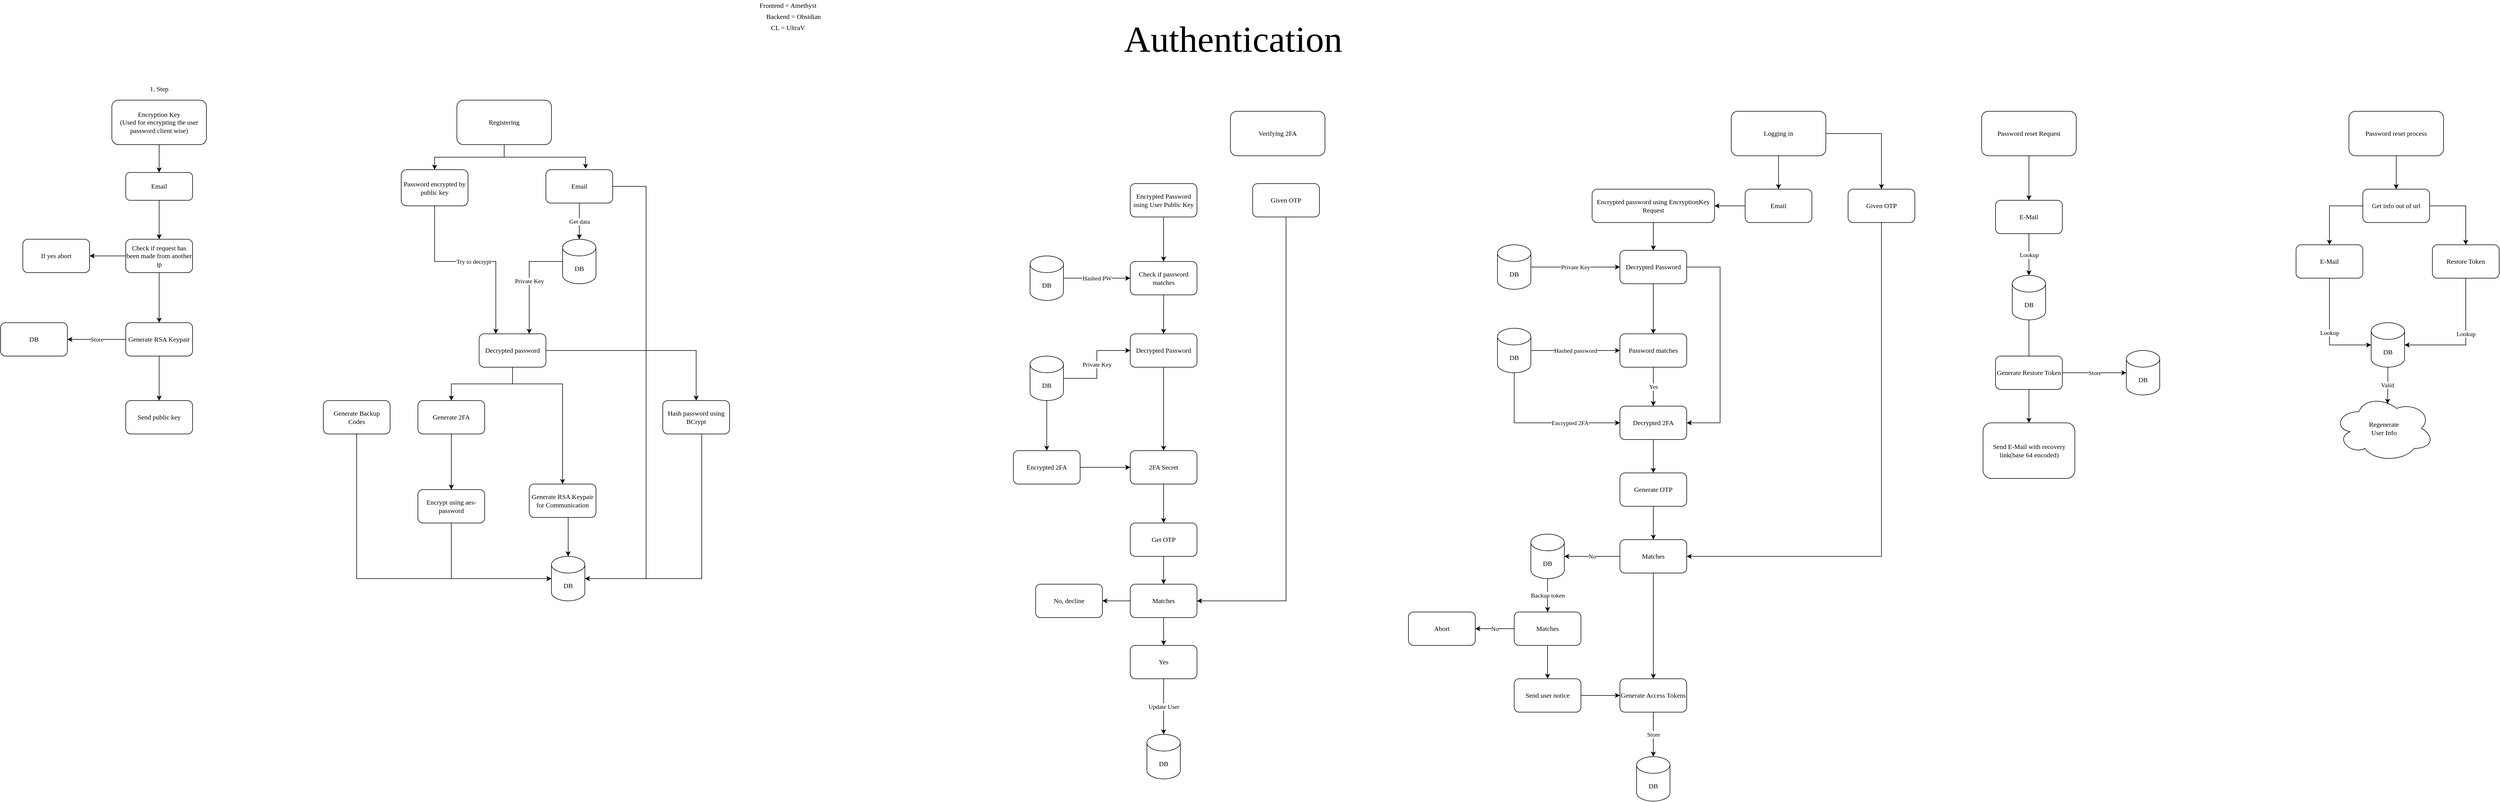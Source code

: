 <mxfile version="14.9.6" type="github">
  <diagram id="B94MK6AZcTMCaZdwlap7" name="Page-1">
    <mxGraphModel dx="3671" dy="1560" grid="1" gridSize="10" guides="1" tooltips="1" connect="1" arrows="1" fold="1" page="1" pageScale="1" pageWidth="827" pageHeight="1169" math="0" shadow="0">
      <root>
        <mxCell id="0" />
        <mxCell id="1" parent="0" />
        <mxCell id="oLLIC_oALKhIsvuhBStB-16" style="edgeStyle=orthogonalEdgeStyle;rounded=0;orthogonalLoop=1;jettySize=auto;html=1;fontFamily=Lucida Console;" parent="1" source="oLLIC_oALKhIsvuhBStB-12" target="oLLIC_oALKhIsvuhBStB-15" edge="1">
          <mxGeometry relative="1" as="geometry" />
        </mxCell>
        <mxCell id="oLLIC_oALKhIsvuhBStB-12" value="&lt;div&gt;Encryption Key&lt;/div&gt;&lt;div&gt;(Used for encrypting the user password client wise)&lt;br&gt;&lt;/div&gt;" style="rounded=1;whiteSpace=wrap;html=1;fontFamily=Lucida Console;" parent="1" vertex="1">
          <mxGeometry x="-360" y="230" width="170" height="80" as="geometry" />
        </mxCell>
        <mxCell id="oLLIC_oALKhIsvuhBStB-13" value="DB" style="rounded=1;whiteSpace=wrap;html=1;fontFamily=Lucida Console;" parent="1" vertex="1">
          <mxGeometry x="-560" y="630" width="120" height="60" as="geometry" />
        </mxCell>
        <mxCell id="ufzCT7gyZ99gmsHbjv4e-23" style="edgeStyle=orthogonalEdgeStyle;rounded=0;orthogonalLoop=1;jettySize=auto;html=1;fontFamily=Lucida Console;" edge="1" parent="1" source="oLLIC_oALKhIsvuhBStB-15" target="ufzCT7gyZ99gmsHbjv4e-20">
          <mxGeometry relative="1" as="geometry" />
        </mxCell>
        <mxCell id="oLLIC_oALKhIsvuhBStB-15" value="Email" style="rounded=1;whiteSpace=wrap;html=1;fontFamily=Lucida Console;" parent="1" vertex="1">
          <mxGeometry x="-335" y="360" width="120" height="50" as="geometry" />
        </mxCell>
        <mxCell id="ufzCT7gyZ99gmsHbjv4e-2" style="edgeStyle=orthogonalEdgeStyle;rounded=0;orthogonalLoop=1;jettySize=auto;html=1;fontFamily=Lucida Console;" edge="1" parent="1" source="oLLIC_oALKhIsvuhBStB-17" target="ufzCT7gyZ99gmsHbjv4e-1">
          <mxGeometry relative="1" as="geometry" />
        </mxCell>
        <mxCell id="oLLIC_oALKhIsvuhBStB-17" value="Generate RSA Keypair" style="rounded=1;whiteSpace=wrap;html=1;fontFamily=Lucida Console;" parent="1" vertex="1">
          <mxGeometry x="-335" y="630" width="120" height="60" as="geometry" />
        </mxCell>
        <mxCell id="oLLIC_oALKhIsvuhBStB-20" value="" style="endArrow=classic;html=1;exitX=0;exitY=0.5;exitDx=0;exitDy=0;entryX=1;entryY=0.5;entryDx=0;entryDy=0;fontFamily=Lucida Console;" parent="1" source="oLLIC_oALKhIsvuhBStB-17" target="oLLIC_oALKhIsvuhBStB-13" edge="1">
          <mxGeometry relative="1" as="geometry">
            <mxPoint x="-420" y="540" as="sourcePoint" />
            <mxPoint x="-320" y="540" as="targetPoint" />
          </mxGeometry>
        </mxCell>
        <mxCell id="oLLIC_oALKhIsvuhBStB-21" value="&lt;div&gt;Store&lt;/div&gt;" style="edgeLabel;resizable=0;html=1;align=center;verticalAlign=middle;fontFamily=Lucida Console;" parent="oLLIC_oALKhIsvuhBStB-20" connectable="0" vertex="1">
          <mxGeometry relative="1" as="geometry" />
        </mxCell>
        <mxCell id="ufzCT7gyZ99gmsHbjv4e-1" value="Send public key" style="rounded=1;whiteSpace=wrap;html=1;fontFamily=Lucida Console;" vertex="1" parent="1">
          <mxGeometry x="-335" y="770" width="120" height="60" as="geometry" />
        </mxCell>
        <mxCell id="ufzCT7gyZ99gmsHbjv4e-4" value="1. Step" style="text;html=1;strokeColor=none;fillColor=none;align=center;verticalAlign=middle;whiteSpace=wrap;rounded=0;fontFamily=Lucida Console;" vertex="1" parent="1">
          <mxGeometry x="-315" y="200" width="80" height="20" as="geometry" />
        </mxCell>
        <mxCell id="ufzCT7gyZ99gmsHbjv4e-9" style="edgeStyle=orthogonalEdgeStyle;rounded=0;orthogonalLoop=1;jettySize=auto;html=1;entryX=0.5;entryY=0;entryDx=0;entryDy=0;fontFamily=Lucida Console;" edge="1" parent="1" source="ufzCT7gyZ99gmsHbjv4e-6" target="ufzCT7gyZ99gmsHbjv4e-7">
          <mxGeometry relative="1" as="geometry" />
        </mxCell>
        <mxCell id="ufzCT7gyZ99gmsHbjv4e-10" style="edgeStyle=orthogonalEdgeStyle;rounded=0;orthogonalLoop=1;jettySize=auto;html=1;entryX=0.594;entryY=-0.028;entryDx=0;entryDy=0;entryPerimeter=0;fontFamily=Lucida Console;" edge="1" parent="1" source="ufzCT7gyZ99gmsHbjv4e-6" target="ufzCT7gyZ99gmsHbjv4e-8">
          <mxGeometry relative="1" as="geometry" />
        </mxCell>
        <mxCell id="ufzCT7gyZ99gmsHbjv4e-6" value="Registering" style="rounded=1;whiteSpace=wrap;html=1;fontFamily=Lucida Console;" vertex="1" parent="1">
          <mxGeometry x="260" y="230" width="170" height="80" as="geometry" />
        </mxCell>
        <mxCell id="ufzCT7gyZ99gmsHbjv4e-17" value="Try to decrypt" style="edgeStyle=orthogonalEdgeStyle;rounded=0;orthogonalLoop=1;jettySize=auto;html=1;entryX=0.25;entryY=0;entryDx=0;entryDy=0;fontFamily=Lucida Console;" edge="1" parent="1" source="ufzCT7gyZ99gmsHbjv4e-7" target="ufzCT7gyZ99gmsHbjv4e-15">
          <mxGeometry relative="1" as="geometry">
            <Array as="points">
              <mxPoint x="220" y="520" />
              <mxPoint x="330" y="520" />
            </Array>
          </mxGeometry>
        </mxCell>
        <mxCell id="ufzCT7gyZ99gmsHbjv4e-7" value="Password encrypted by public key" style="rounded=1;whiteSpace=wrap;html=1;fontFamily=Lucida Console;" vertex="1" parent="1">
          <mxGeometry x="160" y="355" width="120" height="65" as="geometry" />
        </mxCell>
        <mxCell id="ufzCT7gyZ99gmsHbjv4e-42" style="edgeStyle=orthogonalEdgeStyle;rounded=0;orthogonalLoop=1;jettySize=auto;html=1;entryX=1;entryY=0.5;entryDx=0;entryDy=0;entryPerimeter=0;fontFamily=Lucida Console;" edge="1" parent="1" source="ufzCT7gyZ99gmsHbjv4e-8" target="ufzCT7gyZ99gmsHbjv4e-37">
          <mxGeometry relative="1" as="geometry">
            <Array as="points">
              <mxPoint x="600" y="385" />
              <mxPoint x="600" y="1090" />
            </Array>
          </mxGeometry>
        </mxCell>
        <mxCell id="ufzCT7gyZ99gmsHbjv4e-8" value="Email" style="rounded=1;whiteSpace=wrap;html=1;fontFamily=Lucida Console;" vertex="1" parent="1">
          <mxGeometry x="420" y="355" width="120" height="60" as="geometry" />
        </mxCell>
        <mxCell id="ufzCT7gyZ99gmsHbjv4e-16" value="Private Key" style="edgeStyle=orthogonalEdgeStyle;rounded=0;orthogonalLoop=1;jettySize=auto;html=1;fontFamily=Lucida Console;entryX=0.75;entryY=0;entryDx=0;entryDy=0;" edge="1" parent="1" source="ufzCT7gyZ99gmsHbjv4e-12" target="ufzCT7gyZ99gmsHbjv4e-15">
          <mxGeometry relative="1" as="geometry" />
        </mxCell>
        <mxCell id="ufzCT7gyZ99gmsHbjv4e-12" value="DB" style="shape=cylinder3;whiteSpace=wrap;html=1;boundedLbl=1;backgroundOutline=1;size=15;fontFamily=Lucida Console;" vertex="1" parent="1">
          <mxGeometry x="450" y="480" width="60" height="80" as="geometry" />
        </mxCell>
        <mxCell id="ufzCT7gyZ99gmsHbjv4e-14" value="Get data" style="endArrow=classic;html=1;exitX=0.5;exitY=1;exitDx=0;exitDy=0;entryX=0.5;entryY=0;entryDx=0;entryDy=0;entryPerimeter=0;fontFamily=Lucida Console;" edge="1" parent="1" source="ufzCT7gyZ99gmsHbjv4e-8" target="ufzCT7gyZ99gmsHbjv4e-12">
          <mxGeometry width="50" height="50" relative="1" as="geometry">
            <mxPoint x="460" y="520" as="sourcePoint" />
            <mxPoint x="510" y="470" as="targetPoint" />
          </mxGeometry>
        </mxCell>
        <mxCell id="ufzCT7gyZ99gmsHbjv4e-27" style="edgeStyle=orthogonalEdgeStyle;rounded=0;orthogonalLoop=1;jettySize=auto;html=1;entryX=0.5;entryY=0;entryDx=0;entryDy=0;fontFamily=Lucida Console;" edge="1" parent="1" source="ufzCT7gyZ99gmsHbjv4e-15" target="ufzCT7gyZ99gmsHbjv4e-18">
          <mxGeometry relative="1" as="geometry" />
        </mxCell>
        <mxCell id="ufzCT7gyZ99gmsHbjv4e-29" style="edgeStyle=orthogonalEdgeStyle;rounded=0;orthogonalLoop=1;jettySize=auto;html=1;fontFamily=Lucida Console;" edge="1" parent="1" source="ufzCT7gyZ99gmsHbjv4e-15" target="ufzCT7gyZ99gmsHbjv4e-28">
          <mxGeometry relative="1" as="geometry">
            <Array as="points">
              <mxPoint x="360" y="740" />
              <mxPoint x="450" y="740" />
            </Array>
          </mxGeometry>
        </mxCell>
        <mxCell id="ufzCT7gyZ99gmsHbjv4e-40" style="edgeStyle=orthogonalEdgeStyle;rounded=0;orthogonalLoop=1;jettySize=auto;html=1;entryX=0.5;entryY=0;entryDx=0;entryDy=0;fontFamily=Lucida Console;" edge="1" parent="1" source="ufzCT7gyZ99gmsHbjv4e-15" target="ufzCT7gyZ99gmsHbjv4e-39">
          <mxGeometry relative="1" as="geometry" />
        </mxCell>
        <mxCell id="ufzCT7gyZ99gmsHbjv4e-15" value="Decrypted password" style="rounded=1;whiteSpace=wrap;html=1;fontFamily=Lucida Console;" vertex="1" parent="1">
          <mxGeometry x="300" y="650" width="120" height="60" as="geometry" />
        </mxCell>
        <mxCell id="ufzCT7gyZ99gmsHbjv4e-36" style="edgeStyle=orthogonalEdgeStyle;rounded=0;orthogonalLoop=1;jettySize=auto;html=1;entryX=0.5;entryY=0;entryDx=0;entryDy=0;fontFamily=Lucida Console;" edge="1" parent="1" source="ufzCT7gyZ99gmsHbjv4e-18" target="ufzCT7gyZ99gmsHbjv4e-30">
          <mxGeometry relative="1" as="geometry">
            <Array as="points">
              <mxPoint x="250" y="930" />
            </Array>
          </mxGeometry>
        </mxCell>
        <mxCell id="ufzCT7gyZ99gmsHbjv4e-18" value="Generate 2FA" style="rounded=1;whiteSpace=wrap;html=1;fontFamily=Lucida Console;" vertex="1" parent="1">
          <mxGeometry x="190" y="770" width="120" height="60" as="geometry" />
        </mxCell>
        <mxCell id="ufzCT7gyZ99gmsHbjv4e-24" style="edgeStyle=orthogonalEdgeStyle;rounded=0;orthogonalLoop=1;jettySize=auto;html=1;fontFamily=Lucida Console;" edge="1" parent="1" source="ufzCT7gyZ99gmsHbjv4e-20" target="oLLIC_oALKhIsvuhBStB-17">
          <mxGeometry relative="1" as="geometry" />
        </mxCell>
        <mxCell id="ufzCT7gyZ99gmsHbjv4e-26" style="edgeStyle=orthogonalEdgeStyle;rounded=0;orthogonalLoop=1;jettySize=auto;html=1;fontFamily=Lucida Console;" edge="1" parent="1" source="ufzCT7gyZ99gmsHbjv4e-20" target="ufzCT7gyZ99gmsHbjv4e-25">
          <mxGeometry relative="1" as="geometry" />
        </mxCell>
        <mxCell id="ufzCT7gyZ99gmsHbjv4e-20" value="Check if request has been made from another ip" style="rounded=1;whiteSpace=wrap;html=1;fontFamily=Lucida Console;" vertex="1" parent="1">
          <mxGeometry x="-335" y="480" width="120" height="60" as="geometry" />
        </mxCell>
        <mxCell id="ufzCT7gyZ99gmsHbjv4e-25" value="If yes abort" style="rounded=1;whiteSpace=wrap;html=1;fontFamily=Lucida Console;" vertex="1" parent="1">
          <mxGeometry x="-520" y="480" width="120" height="60" as="geometry" />
        </mxCell>
        <mxCell id="ufzCT7gyZ99gmsHbjv4e-46" style="edgeStyle=orthogonalEdgeStyle;rounded=0;orthogonalLoop=1;jettySize=auto;html=1;entryX=0.5;entryY=0;entryDx=0;entryDy=0;entryPerimeter=0;fontFamily=Lucida Console;" edge="1" parent="1" source="ufzCT7gyZ99gmsHbjv4e-28" target="ufzCT7gyZ99gmsHbjv4e-37">
          <mxGeometry relative="1" as="geometry">
            <Array as="points">
              <mxPoint x="460" y="920" />
              <mxPoint x="460" y="920" />
            </Array>
          </mxGeometry>
        </mxCell>
        <mxCell id="ufzCT7gyZ99gmsHbjv4e-28" value="Generate RSA Keypair for Communication" style="rounded=1;whiteSpace=wrap;html=1;fontFamily=Lucida Console;" vertex="1" parent="1">
          <mxGeometry x="390" y="920" width="120" height="60" as="geometry" />
        </mxCell>
        <mxCell id="ufzCT7gyZ99gmsHbjv4e-38" style="edgeStyle=orthogonalEdgeStyle;rounded=0;orthogonalLoop=1;jettySize=auto;html=1;entryX=0;entryY=0.5;entryDx=0;entryDy=0;entryPerimeter=0;fontFamily=Lucida Console;" edge="1" parent="1" source="ufzCT7gyZ99gmsHbjv4e-30" target="ufzCT7gyZ99gmsHbjv4e-37">
          <mxGeometry relative="1" as="geometry">
            <Array as="points">
              <mxPoint x="250" y="1090" />
            </Array>
          </mxGeometry>
        </mxCell>
        <mxCell id="ufzCT7gyZ99gmsHbjv4e-30" value="Encrypt using aes-password" style="rounded=1;whiteSpace=wrap;html=1;fontFamily=Lucida Console;" vertex="1" parent="1">
          <mxGeometry x="190" y="930" width="120" height="60" as="geometry" />
        </mxCell>
        <mxCell id="ufzCT7gyZ99gmsHbjv4e-37" value="DB" style="shape=cylinder3;whiteSpace=wrap;html=1;boundedLbl=1;backgroundOutline=1;size=15;fontFamily=Lucida Console;" vertex="1" parent="1">
          <mxGeometry x="430" y="1050" width="60" height="80" as="geometry" />
        </mxCell>
        <mxCell id="ufzCT7gyZ99gmsHbjv4e-41" style="edgeStyle=orthogonalEdgeStyle;rounded=0;orthogonalLoop=1;jettySize=auto;html=1;fontFamily=Lucida Console;" edge="1" parent="1" source="ufzCT7gyZ99gmsHbjv4e-39">
          <mxGeometry relative="1" as="geometry">
            <mxPoint x="490" y="1090" as="targetPoint" />
            <Array as="points">
              <mxPoint x="700" y="1090" />
              <mxPoint x="490" y="1090" />
            </Array>
          </mxGeometry>
        </mxCell>
        <mxCell id="ufzCT7gyZ99gmsHbjv4e-39" value="Hash password using BCrypt" style="rounded=1;whiteSpace=wrap;html=1;fontFamily=Lucida Console;" vertex="1" parent="1">
          <mxGeometry x="630" y="770" width="120" height="60" as="geometry" />
        </mxCell>
        <mxCell id="ufzCT7gyZ99gmsHbjv4e-44" value="Verifying 2FA" style="rounded=1;whiteSpace=wrap;html=1;fontFamily=Lucida Console;" vertex="1" parent="1">
          <mxGeometry x="1650" y="250" width="170" height="80" as="geometry" />
        </mxCell>
        <mxCell id="ufzCT7gyZ99gmsHbjv4e-50" style="edgeStyle=orthogonalEdgeStyle;rounded=0;orthogonalLoop=1;jettySize=auto;html=1;entryX=0.5;entryY=0;entryDx=0;entryDy=0;fontFamily=Lucida Console;" edge="1" parent="1" source="ufzCT7gyZ99gmsHbjv4e-45" target="ufzCT7gyZ99gmsHbjv4e-49">
          <mxGeometry relative="1" as="geometry" />
        </mxCell>
        <mxCell id="ufzCT7gyZ99gmsHbjv4e-45" value="Encrypted Password using User Public Key" style="rounded=1;whiteSpace=wrap;html=1;fontFamily=Lucida Console;" vertex="1" parent="1">
          <mxGeometry x="1470" y="380" width="120" height="60" as="geometry" />
        </mxCell>
        <mxCell id="ufzCT7gyZ99gmsHbjv4e-55" style="edgeStyle=orthogonalEdgeStyle;rounded=0;orthogonalLoop=1;jettySize=auto;html=1;fontFamily=Lucida Console;" edge="1" parent="1" source="ufzCT7gyZ99gmsHbjv4e-49" target="ufzCT7gyZ99gmsHbjv4e-54">
          <mxGeometry relative="1" as="geometry" />
        </mxCell>
        <mxCell id="ufzCT7gyZ99gmsHbjv4e-49" value="Check if password matches" style="rounded=1;whiteSpace=wrap;html=1;fontFamily=Lucida Console;" vertex="1" parent="1">
          <mxGeometry x="1470" y="520" width="120" height="60" as="geometry" />
        </mxCell>
        <mxCell id="ufzCT7gyZ99gmsHbjv4e-68" style="edgeStyle=orthogonalEdgeStyle;rounded=0;orthogonalLoop=1;jettySize=auto;html=1;entryX=0.5;entryY=0;entryDx=0;entryDy=0;fontFamily=Lucida Console;" edge="1" parent="1" source="ufzCT7gyZ99gmsHbjv4e-54" target="ufzCT7gyZ99gmsHbjv4e-63">
          <mxGeometry relative="1" as="geometry" />
        </mxCell>
        <mxCell id="ufzCT7gyZ99gmsHbjv4e-54" value="Decrypted Password" style="rounded=1;whiteSpace=wrap;html=1;fontFamily=Lucida Console;" vertex="1" parent="1">
          <mxGeometry x="1470" y="650" width="120" height="60" as="geometry" />
        </mxCell>
        <mxCell id="ufzCT7gyZ99gmsHbjv4e-58" value="Hashed PW" style="edgeStyle=orthogonalEdgeStyle;rounded=0;orthogonalLoop=1;jettySize=auto;html=1;entryX=0;entryY=0.5;entryDx=0;entryDy=0;fontFamily=Lucida Console;" edge="1" parent="1" source="ufzCT7gyZ99gmsHbjv4e-57" target="ufzCT7gyZ99gmsHbjv4e-49">
          <mxGeometry relative="1" as="geometry" />
        </mxCell>
        <mxCell id="ufzCT7gyZ99gmsHbjv4e-57" value="DB" style="shape=cylinder3;whiteSpace=wrap;html=1;boundedLbl=1;backgroundOutline=1;size=15;fontFamily=Lucida Console;" vertex="1" parent="1">
          <mxGeometry x="1290" y="510" width="60" height="80" as="geometry" />
        </mxCell>
        <mxCell id="ufzCT7gyZ99gmsHbjv4e-60" value="Private Key" style="edgeStyle=orthogonalEdgeStyle;rounded=0;orthogonalLoop=1;jettySize=auto;html=1;entryX=0;entryY=0.5;entryDx=0;entryDy=0;fontFamily=Lucida Console;" edge="1" parent="1" source="ufzCT7gyZ99gmsHbjv4e-59" target="ufzCT7gyZ99gmsHbjv4e-54">
          <mxGeometry relative="1" as="geometry" />
        </mxCell>
        <mxCell id="ufzCT7gyZ99gmsHbjv4e-65" style="edgeStyle=orthogonalEdgeStyle;rounded=0;orthogonalLoop=1;jettySize=auto;html=1;fontFamily=Lucida Console;" edge="1" parent="1" source="ufzCT7gyZ99gmsHbjv4e-59" target="ufzCT7gyZ99gmsHbjv4e-64">
          <mxGeometry relative="1" as="geometry" />
        </mxCell>
        <mxCell id="ufzCT7gyZ99gmsHbjv4e-59" value="DB" style="shape=cylinder3;whiteSpace=wrap;html=1;boundedLbl=1;backgroundOutline=1;size=15;fontFamily=Lucida Console;" vertex="1" parent="1">
          <mxGeometry x="1290" y="690" width="60" height="80" as="geometry" />
        </mxCell>
        <mxCell id="ufzCT7gyZ99gmsHbjv4e-71" style="edgeStyle=orthogonalEdgeStyle;rounded=0;orthogonalLoop=1;jettySize=auto;html=1;entryX=0.5;entryY=0;entryDx=0;entryDy=0;fontFamily=Lucida Console;" edge="1" parent="1" source="ufzCT7gyZ99gmsHbjv4e-63" target="ufzCT7gyZ99gmsHbjv4e-69">
          <mxGeometry relative="1" as="geometry" />
        </mxCell>
        <mxCell id="ufzCT7gyZ99gmsHbjv4e-63" value="2FA Secret" style="rounded=1;whiteSpace=wrap;html=1;fontFamily=Lucida Console;" vertex="1" parent="1">
          <mxGeometry x="1470" y="860" width="120" height="60" as="geometry" />
        </mxCell>
        <mxCell id="ufzCT7gyZ99gmsHbjv4e-67" style="edgeStyle=orthogonalEdgeStyle;rounded=0;orthogonalLoop=1;jettySize=auto;html=1;entryX=0;entryY=0.5;entryDx=0;entryDy=0;fontFamily=Lucida Console;" edge="1" parent="1" source="ufzCT7gyZ99gmsHbjv4e-64" target="ufzCT7gyZ99gmsHbjv4e-63">
          <mxGeometry relative="1" as="geometry" />
        </mxCell>
        <mxCell id="ufzCT7gyZ99gmsHbjv4e-64" value="Encrypted 2FA" style="rounded=1;whiteSpace=wrap;html=1;fontFamily=Lucida Console;" vertex="1" parent="1">
          <mxGeometry x="1260" y="860" width="120" height="60" as="geometry" />
        </mxCell>
        <mxCell id="ufzCT7gyZ99gmsHbjv4e-76" style="edgeStyle=orthogonalEdgeStyle;rounded=0;orthogonalLoop=1;jettySize=auto;html=1;fontFamily=Lucida Console;" edge="1" parent="1" source="ufzCT7gyZ99gmsHbjv4e-69" target="ufzCT7gyZ99gmsHbjv4e-75">
          <mxGeometry relative="1" as="geometry" />
        </mxCell>
        <mxCell id="ufzCT7gyZ99gmsHbjv4e-69" value="Get OTP" style="rounded=1;whiteSpace=wrap;html=1;fontFamily=Lucida Console;" vertex="1" parent="1">
          <mxGeometry x="1470" y="990" width="120" height="60" as="geometry" />
        </mxCell>
        <mxCell id="ufzCT7gyZ99gmsHbjv4e-81" style="edgeStyle=orthogonalEdgeStyle;rounded=0;orthogonalLoop=1;jettySize=auto;html=1;entryX=0.5;entryY=0;entryDx=0;entryDy=0;fontFamily=Lucida Console;" edge="1" parent="1" source="ufzCT7gyZ99gmsHbjv4e-75" target="ufzCT7gyZ99gmsHbjv4e-80">
          <mxGeometry relative="1" as="geometry" />
        </mxCell>
        <mxCell id="ufzCT7gyZ99gmsHbjv4e-83" style="edgeStyle=orthogonalEdgeStyle;rounded=0;orthogonalLoop=1;jettySize=auto;html=1;fontFamily=Lucida Console;" edge="1" parent="1" source="ufzCT7gyZ99gmsHbjv4e-75" target="ufzCT7gyZ99gmsHbjv4e-82">
          <mxGeometry relative="1" as="geometry" />
        </mxCell>
        <mxCell id="ufzCT7gyZ99gmsHbjv4e-75" value="Matches" style="rounded=1;whiteSpace=wrap;html=1;fontFamily=Lucida Console;" vertex="1" parent="1">
          <mxGeometry x="1470" y="1100" width="120" height="60" as="geometry" />
        </mxCell>
        <mxCell id="ufzCT7gyZ99gmsHbjv4e-79" style="edgeStyle=orthogonalEdgeStyle;rounded=0;orthogonalLoop=1;jettySize=auto;html=1;fontFamily=Lucida Console;entryX=1;entryY=0.5;entryDx=0;entryDy=0;" edge="1" parent="1" source="ufzCT7gyZ99gmsHbjv4e-77" target="ufzCT7gyZ99gmsHbjv4e-75">
          <mxGeometry relative="1" as="geometry">
            <mxPoint x="1750" y="1140" as="targetPoint" />
            <Array as="points">
              <mxPoint x="1750" y="1130" />
            </Array>
          </mxGeometry>
        </mxCell>
        <mxCell id="ufzCT7gyZ99gmsHbjv4e-77" value="Given OTP" style="rounded=1;whiteSpace=wrap;html=1;fontFamily=Lucida Console;" vertex="1" parent="1">
          <mxGeometry x="1690" y="380" width="120" height="60" as="geometry" />
        </mxCell>
        <mxCell id="ufzCT7gyZ99gmsHbjv4e-85" value="Update User" style="edgeStyle=orthogonalEdgeStyle;rounded=0;orthogonalLoop=1;jettySize=auto;html=1;entryX=0.5;entryY=0;entryDx=0;entryDy=0;fontFamily=Lucida Console;entryPerimeter=0;" edge="1" parent="1" source="ufzCT7gyZ99gmsHbjv4e-80" target="ufzCT7gyZ99gmsHbjv4e-86">
          <mxGeometry relative="1" as="geometry">
            <mxPoint x="1530" y="1330" as="targetPoint" />
          </mxGeometry>
        </mxCell>
        <mxCell id="ufzCT7gyZ99gmsHbjv4e-80" value="Yes" style="rounded=1;whiteSpace=wrap;html=1;fontFamily=Lucida Console;" vertex="1" parent="1">
          <mxGeometry x="1470" y="1210" width="120" height="60" as="geometry" />
        </mxCell>
        <mxCell id="ufzCT7gyZ99gmsHbjv4e-82" value="No, decline" style="rounded=1;whiteSpace=wrap;html=1;fontFamily=Lucida Console;" vertex="1" parent="1">
          <mxGeometry x="1300" y="1100" width="120" height="60" as="geometry" />
        </mxCell>
        <mxCell id="ufzCT7gyZ99gmsHbjv4e-86" value="DB" style="shape=cylinder3;whiteSpace=wrap;html=1;boundedLbl=1;backgroundOutline=1;size=15;fontFamily=Lucida Console;" vertex="1" parent="1">
          <mxGeometry x="1500" y="1370" width="60" height="80" as="geometry" />
        </mxCell>
        <mxCell id="ufzCT7gyZ99gmsHbjv4e-91" style="edgeStyle=orthogonalEdgeStyle;rounded=0;orthogonalLoop=1;jettySize=auto;html=1;entryX=0.5;entryY=0;entryDx=0;entryDy=0;fontFamily=Lucida Console;" edge="1" parent="1" source="ufzCT7gyZ99gmsHbjv4e-88" target="ufzCT7gyZ99gmsHbjv4e-89">
          <mxGeometry relative="1" as="geometry" />
        </mxCell>
        <mxCell id="ufzCT7gyZ99gmsHbjv4e-110" style="edgeStyle=orthogonalEdgeStyle;rounded=0;orthogonalLoop=1;jettySize=auto;html=1;fontFamily=Lucida Console;" edge="1" parent="1" source="ufzCT7gyZ99gmsHbjv4e-88" target="ufzCT7gyZ99gmsHbjv4e-109">
          <mxGeometry relative="1" as="geometry" />
        </mxCell>
        <mxCell id="ufzCT7gyZ99gmsHbjv4e-88" value="Logging in" style="rounded=1;whiteSpace=wrap;html=1;fontFamily=Lucida Console;" vertex="1" parent="1">
          <mxGeometry x="2550" y="250" width="170" height="80" as="geometry" />
        </mxCell>
        <mxCell id="ufzCT7gyZ99gmsHbjv4e-92" style="edgeStyle=orthogonalEdgeStyle;rounded=0;orthogonalLoop=1;jettySize=auto;html=1;entryX=1;entryY=0.5;entryDx=0;entryDy=0;fontFamily=Lucida Console;" edge="1" parent="1" source="ufzCT7gyZ99gmsHbjv4e-89" target="ufzCT7gyZ99gmsHbjv4e-90">
          <mxGeometry relative="1" as="geometry" />
        </mxCell>
        <mxCell id="ufzCT7gyZ99gmsHbjv4e-89" value="&lt;div&gt;Email&lt;/div&gt;" style="rounded=1;whiteSpace=wrap;html=1;fontFamily=Lucida Console;" vertex="1" parent="1">
          <mxGeometry x="2575" y="390" width="120" height="60" as="geometry" />
        </mxCell>
        <mxCell id="ufzCT7gyZ99gmsHbjv4e-95" style="edgeStyle=orthogonalEdgeStyle;rounded=0;orthogonalLoop=1;jettySize=auto;html=1;entryX=0.5;entryY=0;entryDx=0;entryDy=0;fontFamily=Lucida Console;" edge="1" parent="1" source="ufzCT7gyZ99gmsHbjv4e-90" target="ufzCT7gyZ99gmsHbjv4e-93">
          <mxGeometry relative="1" as="geometry" />
        </mxCell>
        <mxCell id="ufzCT7gyZ99gmsHbjv4e-90" value="Encrypted password using EncryptionKey Request" style="rounded=1;whiteSpace=wrap;html=1;fontFamily=Lucida Console;" vertex="1" parent="1">
          <mxGeometry x="2300" y="390" width="220" height="60" as="geometry" />
        </mxCell>
        <mxCell id="ufzCT7gyZ99gmsHbjv4e-99" style="edgeStyle=orthogonalEdgeStyle;rounded=0;orthogonalLoop=1;jettySize=auto;html=1;fontFamily=Lucida Console;" edge="1" parent="1" source="ufzCT7gyZ99gmsHbjv4e-93" target="ufzCT7gyZ99gmsHbjv4e-98">
          <mxGeometry relative="1" as="geometry" />
        </mxCell>
        <mxCell id="ufzCT7gyZ99gmsHbjv4e-106" style="edgeStyle=orthogonalEdgeStyle;rounded=0;orthogonalLoop=1;jettySize=auto;html=1;entryX=1;entryY=0.5;entryDx=0;entryDy=0;fontFamily=Lucida Console;" edge="1" parent="1" source="ufzCT7gyZ99gmsHbjv4e-93" target="ufzCT7gyZ99gmsHbjv4e-103">
          <mxGeometry relative="1" as="geometry">
            <Array as="points">
              <mxPoint x="2530" y="530" />
              <mxPoint x="2530" y="810" />
            </Array>
          </mxGeometry>
        </mxCell>
        <mxCell id="ufzCT7gyZ99gmsHbjv4e-93" value="Decrypted Password" style="rounded=1;whiteSpace=wrap;html=1;fontFamily=Lucida Console;" vertex="1" parent="1">
          <mxGeometry x="2350" y="500" width="120" height="60" as="geometry" />
        </mxCell>
        <mxCell id="ufzCT7gyZ99gmsHbjv4e-97" value="Private Key" style="edgeStyle=orthogonalEdgeStyle;rounded=0;orthogonalLoop=1;jettySize=auto;html=1;fontFamily=Lucida Console;" edge="1" parent="1" source="ufzCT7gyZ99gmsHbjv4e-94" target="ufzCT7gyZ99gmsHbjv4e-93">
          <mxGeometry relative="1" as="geometry" />
        </mxCell>
        <mxCell id="ufzCT7gyZ99gmsHbjv4e-94" value="DB" style="shape=cylinder3;whiteSpace=wrap;html=1;boundedLbl=1;backgroundOutline=1;size=15;fontFamily=Lucida Console;" vertex="1" parent="1">
          <mxGeometry x="2130" y="490" width="60" height="80" as="geometry" />
        </mxCell>
        <mxCell id="ufzCT7gyZ99gmsHbjv4e-107" value="Yes" style="edgeStyle=orthogonalEdgeStyle;rounded=0;orthogonalLoop=1;jettySize=auto;html=1;entryX=0.5;entryY=0;entryDx=0;entryDy=0;fontFamily=Lucida Console;" edge="1" parent="1" source="ufzCT7gyZ99gmsHbjv4e-98" target="ufzCT7gyZ99gmsHbjv4e-103">
          <mxGeometry relative="1" as="geometry" />
        </mxCell>
        <mxCell id="ufzCT7gyZ99gmsHbjv4e-98" value="Password matches" style="rounded=1;whiteSpace=wrap;html=1;fontFamily=Lucida Console;" vertex="1" parent="1">
          <mxGeometry x="2350" y="650" width="120" height="60" as="geometry" />
        </mxCell>
        <mxCell id="ufzCT7gyZ99gmsHbjv4e-101" value="Hashed password" style="edgeStyle=orthogonalEdgeStyle;rounded=0;orthogonalLoop=1;jettySize=auto;html=1;fontFamily=Lucida Console;" edge="1" parent="1" source="ufzCT7gyZ99gmsHbjv4e-100" target="ufzCT7gyZ99gmsHbjv4e-98">
          <mxGeometry relative="1" as="geometry" />
        </mxCell>
        <mxCell id="ufzCT7gyZ99gmsHbjv4e-104" value="Encrypted 2FA" style="edgeStyle=orthogonalEdgeStyle;rounded=0;orthogonalLoop=1;jettySize=auto;html=1;entryX=0;entryY=0.5;entryDx=0;entryDy=0;fontFamily=Lucida Console;" edge="1" parent="1" source="ufzCT7gyZ99gmsHbjv4e-100" target="ufzCT7gyZ99gmsHbjv4e-103">
          <mxGeometry x="0.357" relative="1" as="geometry">
            <Array as="points">
              <mxPoint x="2160" y="810" />
            </Array>
            <mxPoint as="offset" />
          </mxGeometry>
        </mxCell>
        <mxCell id="ufzCT7gyZ99gmsHbjv4e-100" value="DB" style="shape=cylinder3;whiteSpace=wrap;html=1;boundedLbl=1;backgroundOutline=1;size=15;fontFamily=Lucida Console;" vertex="1" parent="1">
          <mxGeometry x="2130" y="640" width="60" height="80" as="geometry" />
        </mxCell>
        <mxCell id="ufzCT7gyZ99gmsHbjv4e-111" style="edgeStyle=orthogonalEdgeStyle;rounded=0;orthogonalLoop=1;jettySize=auto;html=1;entryX=0.5;entryY=0;entryDx=0;entryDy=0;fontFamily=Lucida Console;" edge="1" parent="1" source="ufzCT7gyZ99gmsHbjv4e-103" target="ufzCT7gyZ99gmsHbjv4e-108">
          <mxGeometry relative="1" as="geometry" />
        </mxCell>
        <mxCell id="ufzCT7gyZ99gmsHbjv4e-103" value="Decrypted 2FA" style="rounded=1;whiteSpace=wrap;html=1;fontFamily=Lucida Console;" vertex="1" parent="1">
          <mxGeometry x="2350" y="780" width="120" height="60" as="geometry" />
        </mxCell>
        <mxCell id="ufzCT7gyZ99gmsHbjv4e-155" style="edgeStyle=orthogonalEdgeStyle;rounded=0;orthogonalLoop=1;jettySize=auto;html=1;entryX=0.5;entryY=0;entryDx=0;entryDy=0;fontFamily=Lucida Console;" edge="1" parent="1" source="ufzCT7gyZ99gmsHbjv4e-108" target="ufzCT7gyZ99gmsHbjv4e-152">
          <mxGeometry relative="1" as="geometry" />
        </mxCell>
        <mxCell id="ufzCT7gyZ99gmsHbjv4e-108" value="Generate OTP" style="rounded=1;whiteSpace=wrap;html=1;fontFamily=Lucida Console;" vertex="1" parent="1">
          <mxGeometry x="2350" y="900" width="120" height="60" as="geometry" />
        </mxCell>
        <mxCell id="ufzCT7gyZ99gmsHbjv4e-154" style="edgeStyle=orthogonalEdgeStyle;rounded=0;orthogonalLoop=1;jettySize=auto;html=1;entryX=1;entryY=0.5;entryDx=0;entryDy=0;fontFamily=Lucida Console;" edge="1" parent="1" source="ufzCT7gyZ99gmsHbjv4e-109" target="ufzCT7gyZ99gmsHbjv4e-152">
          <mxGeometry relative="1" as="geometry">
            <Array as="points">
              <mxPoint x="2820" y="1050" />
            </Array>
          </mxGeometry>
        </mxCell>
        <mxCell id="ufzCT7gyZ99gmsHbjv4e-109" value="Given OTP" style="rounded=1;whiteSpace=wrap;html=1;fontFamily=Lucida Console;" vertex="1" parent="1">
          <mxGeometry x="2760" y="390" width="120" height="60" as="geometry" />
        </mxCell>
        <mxCell id="ufzCT7gyZ99gmsHbjv4e-116" value="Store" style="edgeStyle=orthogonalEdgeStyle;rounded=0;orthogonalLoop=1;jettySize=auto;html=1;fontFamily=Lucida Console;" edge="1" parent="1" source="ufzCT7gyZ99gmsHbjv4e-113" target="ufzCT7gyZ99gmsHbjv4e-115">
          <mxGeometry relative="1" as="geometry" />
        </mxCell>
        <mxCell id="ufzCT7gyZ99gmsHbjv4e-113" value="Generate Access Tokens" style="rounded=1;whiteSpace=wrap;html=1;fontFamily=Lucida Console;" vertex="1" parent="1">
          <mxGeometry x="2350" y="1270" width="120" height="60" as="geometry" />
        </mxCell>
        <mxCell id="ufzCT7gyZ99gmsHbjv4e-115" value="DB" style="shape=cylinder3;whiteSpace=wrap;html=1;boundedLbl=1;backgroundOutline=1;size=15;fontFamily=Lucida Console;" vertex="1" parent="1">
          <mxGeometry x="2380" y="1410" width="60" height="80" as="geometry" />
        </mxCell>
        <mxCell id="ufzCT7gyZ99gmsHbjv4e-120" style="edgeStyle=orthogonalEdgeStyle;rounded=0;orthogonalLoop=1;jettySize=auto;html=1;entryX=0.5;entryY=0;entryDx=0;entryDy=0;fontFamily=Lucida Console;" edge="1" parent="1" source="ufzCT7gyZ99gmsHbjv4e-118" target="ufzCT7gyZ99gmsHbjv4e-119">
          <mxGeometry relative="1" as="geometry" />
        </mxCell>
        <mxCell id="ufzCT7gyZ99gmsHbjv4e-118" value="Password reset Request" style="rounded=1;whiteSpace=wrap;html=1;fontFamily=Lucida Console;" vertex="1" parent="1">
          <mxGeometry x="3000" y="250" width="170" height="80" as="geometry" />
        </mxCell>
        <mxCell id="ufzCT7gyZ99gmsHbjv4e-123" value="Lookup" style="edgeStyle=orthogonalEdgeStyle;rounded=0;orthogonalLoop=1;jettySize=auto;html=1;entryX=0.5;entryY=0;entryDx=0;entryDy=0;entryPerimeter=0;fontFamily=Lucida Console;" edge="1" parent="1" source="ufzCT7gyZ99gmsHbjv4e-119" target="ufzCT7gyZ99gmsHbjv4e-121">
          <mxGeometry relative="1" as="geometry" />
        </mxCell>
        <mxCell id="ufzCT7gyZ99gmsHbjv4e-119" value="E-Mail" style="rounded=1;whiteSpace=wrap;html=1;fontFamily=Lucida Console;" vertex="1" parent="1">
          <mxGeometry x="3025" y="410" width="120" height="60" as="geometry" />
        </mxCell>
        <mxCell id="ufzCT7gyZ99gmsHbjv4e-125" style="edgeStyle=orthogonalEdgeStyle;rounded=0;orthogonalLoop=1;jettySize=auto;html=1;fontFamily=Lucida Console;startArrow=none;" edge="1" parent="1" source="ufzCT7gyZ99gmsHbjv4e-138" target="ufzCT7gyZ99gmsHbjv4e-124">
          <mxGeometry relative="1" as="geometry" />
        </mxCell>
        <mxCell id="ufzCT7gyZ99gmsHbjv4e-121" value="DB" style="shape=cylinder3;whiteSpace=wrap;html=1;boundedLbl=1;backgroundOutline=1;size=15;fontFamily=Lucida Console;" vertex="1" parent="1">
          <mxGeometry x="3055" y="545" width="60" height="80" as="geometry" />
        </mxCell>
        <mxCell id="ufzCT7gyZ99gmsHbjv4e-124" value="&lt;div&gt;Send E-Mail with recovery link(base 64 encoded)&lt;br&gt;&lt;/div&gt;" style="rounded=1;whiteSpace=wrap;html=1;fontFamily=Lucida Console;" vertex="1" parent="1">
          <mxGeometry x="3002.5" y="810" width="165" height="100" as="geometry" />
        </mxCell>
        <mxCell id="ufzCT7gyZ99gmsHbjv4e-132" style="edgeStyle=orthogonalEdgeStyle;rounded=0;orthogonalLoop=1;jettySize=auto;html=1;entryX=0.5;entryY=0;entryDx=0;entryDy=0;fontFamily=Lucida Console;" edge="1" parent="1" source="ufzCT7gyZ99gmsHbjv4e-127" target="ufzCT7gyZ99gmsHbjv4e-128">
          <mxGeometry relative="1" as="geometry" />
        </mxCell>
        <mxCell id="ufzCT7gyZ99gmsHbjv4e-127" value="Password reset process " style="rounded=1;whiteSpace=wrap;html=1;fontFamily=Lucida Console;" vertex="1" parent="1">
          <mxGeometry x="3660" y="250" width="170" height="80" as="geometry" />
        </mxCell>
        <mxCell id="ufzCT7gyZ99gmsHbjv4e-136" style="edgeStyle=orthogonalEdgeStyle;rounded=0;orthogonalLoop=1;jettySize=auto;html=1;entryX=0.5;entryY=0;entryDx=0;entryDy=0;fontFamily=Lucida Console;" edge="1" parent="1" source="ufzCT7gyZ99gmsHbjv4e-128" target="ufzCT7gyZ99gmsHbjv4e-135">
          <mxGeometry relative="1" as="geometry" />
        </mxCell>
        <mxCell id="ufzCT7gyZ99gmsHbjv4e-137" style="edgeStyle=orthogonalEdgeStyle;rounded=0;orthogonalLoop=1;jettySize=auto;html=1;entryX=0.5;entryY=0;entryDx=0;entryDy=0;fontFamily=Lucida Console;" edge="1" parent="1" source="ufzCT7gyZ99gmsHbjv4e-128" target="ufzCT7gyZ99gmsHbjv4e-133">
          <mxGeometry relative="1" as="geometry">
            <Array as="points">
              <mxPoint x="3625" y="420" />
            </Array>
          </mxGeometry>
        </mxCell>
        <mxCell id="ufzCT7gyZ99gmsHbjv4e-128" value="Get info out of url" style="rounded=1;whiteSpace=wrap;html=1;fontFamily=Lucida Console;" vertex="1" parent="1">
          <mxGeometry x="3685" y="390" width="120" height="60" as="geometry" />
        </mxCell>
        <mxCell id="ufzCT7gyZ99gmsHbjv4e-144" value="Lookup" style="edgeStyle=orthogonalEdgeStyle;rounded=0;orthogonalLoop=1;jettySize=auto;html=1;entryX=0;entryY=0.5;entryDx=0;entryDy=0;entryPerimeter=0;fontFamily=Lucida Console;" edge="1" parent="1" source="ufzCT7gyZ99gmsHbjv4e-133" target="ufzCT7gyZ99gmsHbjv4e-142">
          <mxGeometry relative="1" as="geometry">
            <Array as="points">
              <mxPoint x="3625" y="670" />
            </Array>
          </mxGeometry>
        </mxCell>
        <mxCell id="ufzCT7gyZ99gmsHbjv4e-133" value="E-Mail" style="rounded=1;whiteSpace=wrap;html=1;fontFamily=Lucida Console;" vertex="1" parent="1">
          <mxGeometry x="3565" y="490" width="120" height="60" as="geometry" />
        </mxCell>
        <mxCell id="ufzCT7gyZ99gmsHbjv4e-143" value="Lookup" style="edgeStyle=orthogonalEdgeStyle;rounded=0;orthogonalLoop=1;jettySize=auto;html=1;fontFamily=Lucida Console;" edge="1" parent="1" source="ufzCT7gyZ99gmsHbjv4e-135" target="ufzCT7gyZ99gmsHbjv4e-142">
          <mxGeometry x="-0.13" relative="1" as="geometry">
            <Array as="points">
              <mxPoint x="3870" y="670" />
            </Array>
            <mxPoint as="offset" />
          </mxGeometry>
        </mxCell>
        <mxCell id="ufzCT7gyZ99gmsHbjv4e-135" value="Restore Token" style="rounded=1;whiteSpace=wrap;html=1;fontFamily=Lucida Console;" vertex="1" parent="1">
          <mxGeometry x="3810" y="490" width="120" height="60" as="geometry" />
        </mxCell>
        <mxCell id="ufzCT7gyZ99gmsHbjv4e-141" value="Store" style="edgeStyle=orthogonalEdgeStyle;rounded=0;orthogonalLoop=1;jettySize=auto;html=1;fontFamily=Lucida Console;" edge="1" parent="1" source="ufzCT7gyZ99gmsHbjv4e-138" target="ufzCT7gyZ99gmsHbjv4e-140">
          <mxGeometry relative="1" as="geometry" />
        </mxCell>
        <mxCell id="ufzCT7gyZ99gmsHbjv4e-138" value="Generate Restore Token" style="rounded=1;whiteSpace=wrap;html=1;fontFamily=Lucida Console;" vertex="1" parent="1">
          <mxGeometry x="3025" y="690" width="120" height="60" as="geometry" />
        </mxCell>
        <mxCell id="ufzCT7gyZ99gmsHbjv4e-139" value="" style="edgeStyle=orthogonalEdgeStyle;rounded=0;orthogonalLoop=1;jettySize=auto;html=1;fontFamily=Lucida Console;endArrow=none;" edge="1" parent="1" source="ufzCT7gyZ99gmsHbjv4e-121" target="ufzCT7gyZ99gmsHbjv4e-138">
          <mxGeometry relative="1" as="geometry">
            <mxPoint x="3085" y="625" as="sourcePoint" />
            <mxPoint x="3085" y="750" as="targetPoint" />
          </mxGeometry>
        </mxCell>
        <mxCell id="ufzCT7gyZ99gmsHbjv4e-140" value="DB" style="shape=cylinder3;whiteSpace=wrap;html=1;boundedLbl=1;backgroundOutline=1;size=15;fontFamily=Lucida Console;" vertex="1" parent="1">
          <mxGeometry x="3260" y="680" width="60" height="80" as="geometry" />
        </mxCell>
        <mxCell id="ufzCT7gyZ99gmsHbjv4e-146" value="Valid" style="edgeStyle=orthogonalEdgeStyle;rounded=0;orthogonalLoop=1;jettySize=auto;html=1;fontFamily=Lucida Console;entryX=0.536;entryY=0.132;entryDx=0;entryDy=0;entryPerimeter=0;" edge="1" parent="1" source="ufzCT7gyZ99gmsHbjv4e-142" target="ufzCT7gyZ99gmsHbjv4e-149">
          <mxGeometry relative="1" as="geometry">
            <mxPoint x="3730" y="760" as="targetPoint" />
          </mxGeometry>
        </mxCell>
        <mxCell id="ufzCT7gyZ99gmsHbjv4e-142" value="DB" style="shape=cylinder3;whiteSpace=wrap;html=1;boundedLbl=1;backgroundOutline=1;size=15;fontFamily=Lucida Console;" vertex="1" parent="1">
          <mxGeometry x="3700" y="630" width="60" height="80" as="geometry" />
        </mxCell>
        <mxCell id="ufzCT7gyZ99gmsHbjv4e-149" value="&lt;div&gt;Regenerate &lt;br&gt;&lt;/div&gt;&lt;div&gt;User Info&lt;/div&gt;" style="ellipse;shape=cloud;whiteSpace=wrap;html=1;fontFamily=Lucida Console;" vertex="1" parent="1">
          <mxGeometry x="3633" y="760" width="180" height="120" as="geometry" />
        </mxCell>
        <mxCell id="ufzCT7gyZ99gmsHbjv4e-151" style="edgeStyle=orthogonalEdgeStyle;rounded=0;orthogonalLoop=1;jettySize=auto;html=1;entryX=0;entryY=0.5;entryDx=0;entryDy=0;entryPerimeter=0;fontFamily=Lucida Console;" edge="1" parent="1" source="ufzCT7gyZ99gmsHbjv4e-150" target="ufzCT7gyZ99gmsHbjv4e-37">
          <mxGeometry relative="1" as="geometry">
            <Array as="points">
              <mxPoint x="80" y="1090" />
            </Array>
          </mxGeometry>
        </mxCell>
        <mxCell id="ufzCT7gyZ99gmsHbjv4e-150" value="&lt;div&gt;Generate Backup&lt;/div&gt;&lt;div&gt;Codes&lt;br&gt;&lt;/div&gt;" style="rounded=1;whiteSpace=wrap;html=1;fontFamily=Lucida Console;" vertex="1" parent="1">
          <mxGeometry x="20" y="770" width="120" height="60" as="geometry" />
        </mxCell>
        <mxCell id="ufzCT7gyZ99gmsHbjv4e-163" value="No" style="edgeStyle=orthogonalEdgeStyle;rounded=0;orthogonalLoop=1;jettySize=auto;html=1;fontFamily=Lucida Console;" edge="1" parent="1" source="ufzCT7gyZ99gmsHbjv4e-152" target="ufzCT7gyZ99gmsHbjv4e-162">
          <mxGeometry relative="1" as="geometry" />
        </mxCell>
        <mxCell id="ufzCT7gyZ99gmsHbjv4e-174" style="edgeStyle=orthogonalEdgeStyle;rounded=0;orthogonalLoop=1;jettySize=auto;html=1;fontFamily=Lucida Console;" edge="1" parent="1" source="ufzCT7gyZ99gmsHbjv4e-152" target="ufzCT7gyZ99gmsHbjv4e-113">
          <mxGeometry relative="1" as="geometry" />
        </mxCell>
        <mxCell id="ufzCT7gyZ99gmsHbjv4e-152" value="Matches" style="rounded=1;whiteSpace=wrap;html=1;fontFamily=Lucida Console;" vertex="1" parent="1">
          <mxGeometry x="2350" y="1020" width="120" height="60" as="geometry" />
        </mxCell>
        <mxCell id="ufzCT7gyZ99gmsHbjv4e-165" value="Backup token" style="edgeStyle=orthogonalEdgeStyle;rounded=0;orthogonalLoop=1;jettySize=auto;html=1;entryX=0.5;entryY=0;entryDx=0;entryDy=0;fontFamily=Lucida Console;" edge="1" parent="1" source="ufzCT7gyZ99gmsHbjv4e-162" target="ufzCT7gyZ99gmsHbjv4e-164">
          <mxGeometry relative="1" as="geometry" />
        </mxCell>
        <mxCell id="ufzCT7gyZ99gmsHbjv4e-162" value="DB" style="shape=cylinder3;whiteSpace=wrap;html=1;boundedLbl=1;backgroundOutline=1;size=15;fontFamily=Lucida Console;" vertex="1" parent="1">
          <mxGeometry x="2190" y="1010" width="60" height="80" as="geometry" />
        </mxCell>
        <mxCell id="ufzCT7gyZ99gmsHbjv4e-169" value="No" style="edgeStyle=orthogonalEdgeStyle;rounded=0;orthogonalLoop=1;jettySize=auto;html=1;entryX=1;entryY=0.5;entryDx=0;entryDy=0;fontFamily=Lucida Console;" edge="1" parent="1" source="ufzCT7gyZ99gmsHbjv4e-164" target="ufzCT7gyZ99gmsHbjv4e-167">
          <mxGeometry relative="1" as="geometry" />
        </mxCell>
        <mxCell id="ufzCT7gyZ99gmsHbjv4e-171" style="edgeStyle=orthogonalEdgeStyle;rounded=0;orthogonalLoop=1;jettySize=auto;html=1;entryX=0.5;entryY=0;entryDx=0;entryDy=0;fontFamily=Lucida Console;" edge="1" parent="1" source="ufzCT7gyZ99gmsHbjv4e-164" target="ufzCT7gyZ99gmsHbjv4e-170">
          <mxGeometry relative="1" as="geometry" />
        </mxCell>
        <mxCell id="ufzCT7gyZ99gmsHbjv4e-164" value="Matches" style="rounded=1;whiteSpace=wrap;html=1;fontFamily=Lucida Console;" vertex="1" parent="1">
          <mxGeometry x="2160" y="1150" width="120" height="60" as="geometry" />
        </mxCell>
        <mxCell id="ufzCT7gyZ99gmsHbjv4e-167" value="Abort" style="rounded=1;whiteSpace=wrap;html=1;fontFamily=Lucida Console;" vertex="1" parent="1">
          <mxGeometry x="1970" y="1150" width="120" height="60" as="geometry" />
        </mxCell>
        <mxCell id="ufzCT7gyZ99gmsHbjv4e-173" style="edgeStyle=orthogonalEdgeStyle;rounded=0;orthogonalLoop=1;jettySize=auto;html=1;entryX=0;entryY=0.5;entryDx=0;entryDy=0;fontFamily=Lucida Console;" edge="1" parent="1" source="ufzCT7gyZ99gmsHbjv4e-170" target="ufzCT7gyZ99gmsHbjv4e-113">
          <mxGeometry relative="1" as="geometry" />
        </mxCell>
        <mxCell id="ufzCT7gyZ99gmsHbjv4e-170" value="Send user notice" style="rounded=1;whiteSpace=wrap;html=1;fontFamily=Lucida Console;" vertex="1" parent="1">
          <mxGeometry x="2160" y="1270" width="120" height="60" as="geometry" />
        </mxCell>
        <mxCell id="ufzCT7gyZ99gmsHbjv4e-175" value="&lt;font style=&quot;font-size: 66px&quot;&gt;Authentication&lt;/font&gt;" style="text;html=1;strokeColor=none;fillColor=none;align=center;verticalAlign=middle;whiteSpace=wrap;rounded=0;fontFamily=Lucida Console;" vertex="1" parent="1">
          <mxGeometry x="1390" y="80" width="530" height="80" as="geometry" />
        </mxCell>
        <mxCell id="ufzCT7gyZ99gmsHbjv4e-181" value="Frontend = Amethyst" style="text;html=1;strokeColor=none;fillColor=none;align=center;verticalAlign=middle;whiteSpace=wrap;rounded=0;fontFamily=Lucida Console;" vertex="1" parent="1">
          <mxGeometry x="750" y="50" width="210" height="20" as="geometry" />
        </mxCell>
        <mxCell id="ufzCT7gyZ99gmsHbjv4e-182" value="CL = UltraV" style="text;html=1;strokeColor=none;fillColor=none;align=center;verticalAlign=middle;whiteSpace=wrap;rounded=0;fontFamily=Lucida Console;" vertex="1" parent="1">
          <mxGeometry x="750" y="90" width="210" height="20" as="geometry" />
        </mxCell>
        <mxCell id="ufzCT7gyZ99gmsHbjv4e-183" value="Backend = Obsidian" style="text;html=1;strokeColor=none;fillColor=none;align=center;verticalAlign=middle;whiteSpace=wrap;rounded=0;fontFamily=Lucida Console;" vertex="1" parent="1">
          <mxGeometry x="760" y="70" width="210" height="20" as="geometry" />
        </mxCell>
      </root>
    </mxGraphModel>
  </diagram>
</mxfile>
